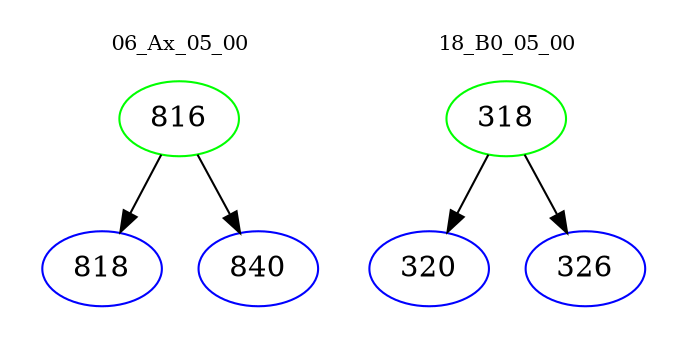 digraph{
subgraph cluster_0 {
color = white
label = "06_Ax_05_00";
fontsize=10;
T0_816 [label="816", color="green"]
T0_816 -> T0_818 [color="black"]
T0_818 [label="818", color="blue"]
T0_816 -> T0_840 [color="black"]
T0_840 [label="840", color="blue"]
}
subgraph cluster_1 {
color = white
label = "18_B0_05_00";
fontsize=10;
T1_318 [label="318", color="green"]
T1_318 -> T1_320 [color="black"]
T1_320 [label="320", color="blue"]
T1_318 -> T1_326 [color="black"]
T1_326 [label="326", color="blue"]
}
}
